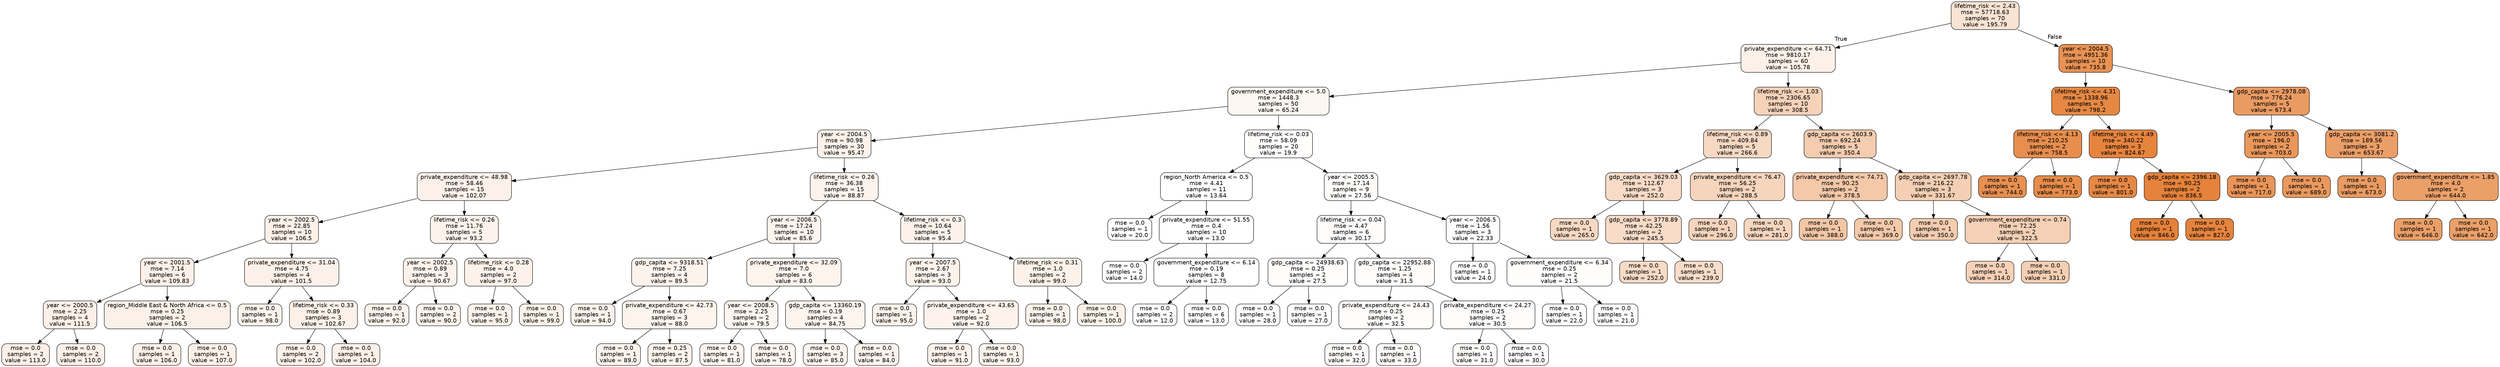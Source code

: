 digraph Tree {
node [shape=box, style="filled, rounded", color="black", fontname=helvetica] ;
edge [fontname=helvetica] ;
0 [label="lifetime_risk <= 2.43\nmse = 57718.63\nsamples = 70\nvalue = 195.79", fillcolor="#f9e3d3"] ;
1 [label="private_expenditure <= 64.71\nmse = 9810.17\nsamples = 60\nvalue = 105.78", fillcolor="#fcf1e9"] ;
0 -> 1 [labeldistance=2.5, labelangle=45, headlabel="True"] ;
2 [label="government_expenditure <= 5.0\nmse = 1448.3\nsamples = 50\nvalue = 65.24", fillcolor="#fdf7f2"] ;
1 -> 2 ;
3 [label="year <= 2004.5\nmse = 90.98\nsamples = 30\nvalue = 95.47", fillcolor="#fcf2eb"] ;
2 -> 3 ;
4 [label="private_expenditure <= 48.98\nmse = 58.46\nsamples = 15\nvalue = 102.07", fillcolor="#fcf1ea"] ;
3 -> 4 ;
5 [label="year <= 2002.5\nmse = 22.85\nsamples = 10\nvalue = 106.5", fillcolor="#fcf1e9"] ;
4 -> 5 ;
6 [label="year <= 2001.5\nmse = 7.14\nsamples = 6\nvalue = 109.83", fillcolor="#fcf0e8"] ;
5 -> 6 ;
7 [label="year <= 2000.5\nmse = 2.25\nsamples = 4\nvalue = 111.5", fillcolor="#fcf0e7"] ;
6 -> 7 ;
8 [label="mse = 0.0\nsamples = 2\nvalue = 113.0", fillcolor="#fcf0e7"] ;
7 -> 8 ;
9 [label="mse = 0.0\nsamples = 2\nvalue = 110.0", fillcolor="#fcf0e8"] ;
7 -> 9 ;
10 [label="region_Middle East & North Africa <= 0.5\nmse = 0.25\nsamples = 2\nvalue = 106.5", fillcolor="#fcf1e9"] ;
6 -> 10 ;
11 [label="mse = 0.0\nsamples = 1\nvalue = 106.0", fillcolor="#fcf1e9"] ;
10 -> 11 ;
12 [label="mse = 0.0\nsamples = 1\nvalue = 107.0", fillcolor="#fcf1e8"] ;
10 -> 12 ;
13 [label="private_expenditure <= 31.04\nmse = 4.75\nsamples = 4\nvalue = 101.5", fillcolor="#fcf1ea"] ;
5 -> 13 ;
14 [label="mse = 0.0\nsamples = 1\nvalue = 98.0", fillcolor="#fcf2eb"] ;
13 -> 14 ;
15 [label="lifetime_risk <= 0.33\nmse = 0.89\nsamples = 3\nvalue = 102.67", fillcolor="#fcf1e9"] ;
13 -> 15 ;
16 [label="mse = 0.0\nsamples = 2\nvalue = 102.0", fillcolor="#fcf1ea"] ;
15 -> 16 ;
17 [label="mse = 0.0\nsamples = 1\nvalue = 104.0", fillcolor="#fcf1e9"] ;
15 -> 17 ;
18 [label="lifetime_risk <= 0.26\nmse = 11.76\nsamples = 5\nvalue = 93.2", fillcolor="#fcf3ec"] ;
4 -> 18 ;
19 [label="year <= 2002.5\nmse = 0.89\nsamples = 3\nvalue = 90.67", fillcolor="#fdf3ec"] ;
18 -> 19 ;
20 [label="mse = 0.0\nsamples = 1\nvalue = 92.0", fillcolor="#fdf3ec"] ;
19 -> 20 ;
21 [label="mse = 0.0\nsamples = 2\nvalue = 90.0", fillcolor="#fdf3ec"] ;
19 -> 21 ;
22 [label="lifetime_risk <= 0.28\nmse = 4.0\nsamples = 2\nvalue = 97.0", fillcolor="#fcf2eb"] ;
18 -> 22 ;
23 [label="mse = 0.0\nsamples = 1\nvalue = 95.0", fillcolor="#fcf2eb"] ;
22 -> 23 ;
24 [label="mse = 0.0\nsamples = 1\nvalue = 99.0", fillcolor="#fcf2ea"] ;
22 -> 24 ;
25 [label="lifetime_risk <= 0.26\nmse = 36.38\nsamples = 15\nvalue = 88.87", fillcolor="#fdf3ed"] ;
3 -> 25 ;
26 [label="year <= 2006.5\nmse = 17.24\nsamples = 10\nvalue = 85.6", fillcolor="#fdf4ee"] ;
25 -> 26 ;
27 [label="gdp_capita <= 9318.51\nmse = 7.25\nsamples = 4\nvalue = 89.5", fillcolor="#fdf3ed"] ;
26 -> 27 ;
28 [label="mse = 0.0\nsamples = 1\nvalue = 94.0", fillcolor="#fcf3ec"] ;
27 -> 28 ;
29 [label="private_expenditure <= 42.73\nmse = 0.67\nsamples = 3\nvalue = 88.0", fillcolor="#fdf4ed"] ;
27 -> 29 ;
30 [label="mse = 0.0\nsamples = 1\nvalue = 89.0", fillcolor="#fdf3ed"] ;
29 -> 30 ;
31 [label="mse = 0.25\nsamples = 2\nvalue = 87.5", fillcolor="#fdf4ed"] ;
29 -> 31 ;
32 [label="private_expenditure <= 32.09\nmse = 7.0\nsamples = 6\nvalue = 83.0", fillcolor="#fdf4ee"] ;
26 -> 32 ;
33 [label="year <= 2008.5\nmse = 2.25\nsamples = 2\nvalue = 79.5", fillcolor="#fdf5ef"] ;
32 -> 33 ;
34 [label="mse = 0.0\nsamples = 1\nvalue = 81.0", fillcolor="#fdf5ef"] ;
33 -> 34 ;
35 [label="mse = 0.0\nsamples = 1\nvalue = 78.0", fillcolor="#fdf5ef"] ;
33 -> 35 ;
36 [label="gdp_capita <= 13360.19\nmse = 0.19\nsamples = 4\nvalue = 84.75", fillcolor="#fdf4ee"] ;
32 -> 36 ;
37 [label="mse = 0.0\nsamples = 3\nvalue = 85.0", fillcolor="#fdf4ee"] ;
36 -> 37 ;
38 [label="mse = 0.0\nsamples = 1\nvalue = 84.0", fillcolor="#fdf4ee"] ;
36 -> 38 ;
39 [label="lifetime_risk <= 0.3\nmse = 10.64\nsamples = 5\nvalue = 95.4", fillcolor="#fcf2eb"] ;
25 -> 39 ;
40 [label="year <= 2007.5\nmse = 2.67\nsamples = 3\nvalue = 93.0", fillcolor="#fcf3ec"] ;
39 -> 40 ;
41 [label="mse = 0.0\nsamples = 1\nvalue = 95.0", fillcolor="#fcf2eb"] ;
40 -> 41 ;
42 [label="private_expenditure <= 43.65\nmse = 1.0\nsamples = 2\nvalue = 92.0", fillcolor="#fdf3ec"] ;
40 -> 42 ;
43 [label="mse = 0.0\nsamples = 1\nvalue = 91.0", fillcolor="#fdf3ec"] ;
42 -> 43 ;
44 [label="mse = 0.0\nsamples = 1\nvalue = 93.0", fillcolor="#fcf3ec"] ;
42 -> 44 ;
45 [label="lifetime_risk <= 0.31\nmse = 1.0\nsamples = 2\nvalue = 99.0", fillcolor="#fcf2ea"] ;
39 -> 45 ;
46 [label="mse = 0.0\nsamples = 1\nvalue = 98.0", fillcolor="#fcf2eb"] ;
45 -> 46 ;
47 [label="mse = 0.0\nsamples = 1\nvalue = 100.0", fillcolor="#fcf2ea"] ;
45 -> 47 ;
48 [label="lifetime_risk <= 0.03\nmse = 58.09\nsamples = 20\nvalue = 19.9", fillcolor="#fffefd"] ;
2 -> 48 ;
49 [label="region_North America <= 0.5\nmse = 4.41\nsamples = 11\nvalue = 13.64", fillcolor="#ffffff"] ;
48 -> 49 ;
50 [label="mse = 0.0\nsamples = 1\nvalue = 20.0", fillcolor="#fffefd"] ;
49 -> 50 ;
51 [label="private_expenditure <= 51.55\nmse = 0.4\nsamples = 10\nvalue = 13.0", fillcolor="#ffffff"] ;
49 -> 51 ;
52 [label="mse = 0.0\nsamples = 2\nvalue = 14.0", fillcolor="#ffffff"] ;
51 -> 52 ;
53 [label="government_expenditure <= 6.14\nmse = 0.19\nsamples = 8\nvalue = 12.75", fillcolor="#ffffff"] ;
51 -> 53 ;
54 [label="mse = 0.0\nsamples = 2\nvalue = 12.0", fillcolor="#ffffff"] ;
53 -> 54 ;
55 [label="mse = 0.0\nsamples = 6\nvalue = 13.0", fillcolor="#ffffff"] ;
53 -> 55 ;
56 [label="year <= 2005.5\nmse = 17.14\nsamples = 9\nvalue = 27.56", fillcolor="#fffdfb"] ;
48 -> 56 ;
57 [label="lifetime_risk <= 0.04\nmse = 4.47\nsamples = 6\nvalue = 30.17", fillcolor="#fefcfb"] ;
56 -> 57 ;
58 [label="gdp_capita <= 24938.63\nmse = 0.25\nsamples = 2\nvalue = 27.5", fillcolor="#fffdfb"] ;
57 -> 58 ;
59 [label="mse = 0.0\nsamples = 1\nvalue = 28.0", fillcolor="#fffdfb"] ;
58 -> 59 ;
60 [label="mse = 0.0\nsamples = 1\nvalue = 27.0", fillcolor="#fffdfb"] ;
58 -> 60 ;
61 [label="gdp_capita <= 22952.88\nmse = 1.25\nsamples = 4\nvalue = 31.5", fillcolor="#fefcfa"] ;
57 -> 61 ;
62 [label="private_expenditure <= 24.43\nmse = 0.25\nsamples = 2\nvalue = 32.5", fillcolor="#fefcfa"] ;
61 -> 62 ;
63 [label="mse = 0.0\nsamples = 1\nvalue = 32.0", fillcolor="#fefcfa"] ;
62 -> 63 ;
64 [label="mse = 0.0\nsamples = 1\nvalue = 33.0", fillcolor="#fefcfa"] ;
62 -> 64 ;
65 [label="private_expenditure <= 24.27\nmse = 0.25\nsamples = 2\nvalue = 30.5", fillcolor="#fefcfb"] ;
61 -> 65 ;
66 [label="mse = 0.0\nsamples = 1\nvalue = 31.0", fillcolor="#fefcfa"] ;
65 -> 66 ;
67 [label="mse = 0.0\nsamples = 1\nvalue = 30.0", fillcolor="#fefcfb"] ;
65 -> 67 ;
68 [label="year <= 2006.5\nmse = 1.56\nsamples = 3\nvalue = 22.33", fillcolor="#fffdfd"] ;
56 -> 68 ;
69 [label="mse = 0.0\nsamples = 1\nvalue = 24.0", fillcolor="#fffdfc"] ;
68 -> 69 ;
70 [label="government_expenditure <= 6.34\nmse = 0.25\nsamples = 2\nvalue = 21.5", fillcolor="#fffefd"] ;
68 -> 70 ;
71 [label="mse = 0.0\nsamples = 1\nvalue = 22.0", fillcolor="#fffdfd"] ;
70 -> 71 ;
72 [label="mse = 0.0\nsamples = 1\nvalue = 21.0", fillcolor="#fffefd"] ;
70 -> 72 ;
73 [label="lifetime_risk <= 1.03\nmse = 2306.65\nsamples = 10\nvalue = 308.5", fillcolor="#f6d2b9"] ;
1 -> 73 ;
74 [label="lifetime_risk <= 0.89\nmse = 409.84\nsamples = 5\nvalue = 266.6", fillcolor="#f7d9c3"] ;
73 -> 74 ;
75 [label="gdp_capita <= 3629.03\nmse = 112.67\nsamples = 3\nvalue = 252.0", fillcolor="#f8dbc6"] ;
74 -> 75 ;
76 [label="mse = 0.0\nsamples = 1\nvalue = 265.0", fillcolor="#f7d9c3"] ;
75 -> 76 ;
77 [label="gdp_capita <= 3778.89\nmse = 42.25\nsamples = 2\nvalue = 245.5", fillcolor="#f8dcc8"] ;
75 -> 77 ;
78 [label="mse = 0.0\nsamples = 1\nvalue = 252.0", fillcolor="#f8dbc6"] ;
77 -> 78 ;
79 [label="mse = 0.0\nsamples = 1\nvalue = 239.0", fillcolor="#f8ddc9"] ;
77 -> 79 ;
80 [label="private_expenditure <= 76.47\nmse = 56.25\nsamples = 2\nvalue = 288.5", fillcolor="#f6d5bd"] ;
74 -> 80 ;
81 [label="mse = 0.0\nsamples = 1\nvalue = 296.0", fillcolor="#f6d4bc"] ;
80 -> 81 ;
82 [label="mse = 0.0\nsamples = 1\nvalue = 281.0", fillcolor="#f7d6bf"] ;
80 -> 82 ;
83 [label="gdp_capita <= 2603.9\nmse = 692.24\nsamples = 5\nvalue = 350.4", fillcolor="#f4ccaf"] ;
73 -> 83 ;
84 [label="private_expenditure <= 74.71\nmse = 90.25\nsamples = 2\nvalue = 378.5", fillcolor="#f4c8a8"] ;
83 -> 84 ;
85 [label="mse = 0.0\nsamples = 1\nvalue = 388.0", fillcolor="#f3c6a6"] ;
84 -> 85 ;
86 [label="mse = 0.0\nsamples = 1\nvalue = 369.0", fillcolor="#f4c9aa"] ;
84 -> 86 ;
87 [label="gdp_capita <= 2697.78\nmse = 216.22\nsamples = 3\nvalue = 331.67", fillcolor="#f5cfb3"] ;
83 -> 87 ;
88 [label="mse = 0.0\nsamples = 1\nvalue = 350.0", fillcolor="#f4ccaf"] ;
87 -> 88 ;
89 [label="government_expenditure <= 0.74\nmse = 72.25\nsamples = 2\nvalue = 322.5", fillcolor="#f5d0b5"] ;
87 -> 89 ;
90 [label="mse = 0.0\nsamples = 1\nvalue = 314.0", fillcolor="#f6d1b7"] ;
89 -> 90 ;
91 [label="mse = 0.0\nsamples = 1\nvalue = 331.0", fillcolor="#f5cfb3"] ;
89 -> 91 ;
92 [label="year <= 2004.5\nmse = 4951.36\nsamples = 10\nvalue = 735.8", fillcolor="#e89253"] ;
0 -> 92 [labeldistance=2.5, labelangle=-45, headlabel="False"] ;
93 [label="lifetime_risk <= 4.31\nmse = 1338.96\nsamples = 5\nvalue = 798.2", fillcolor="#e68844"] ;
92 -> 93 ;
94 [label="lifetime_risk <= 4.13\nmse = 210.25\nsamples = 2\nvalue = 758.5", fillcolor="#e88e4e"] ;
93 -> 94 ;
95 [label="mse = 0.0\nsamples = 1\nvalue = 744.0", fillcolor="#e89051"] ;
94 -> 95 ;
96 [label="mse = 0.0\nsamples = 1\nvalue = 773.0", fillcolor="#e78c4a"] ;
94 -> 96 ;
97 [label="lifetime_risk <= 4.49\nmse = 340.22\nsamples = 3\nvalue = 824.67", fillcolor="#e6843e"] ;
93 -> 97 ;
98 [label="mse = 0.0\nsamples = 1\nvalue = 801.0", fillcolor="#e68844"] ;
97 -> 98 ;
99 [label="gdp_capita <= 2396.18\nmse = 90.25\nsamples = 2\nvalue = 836.5", fillcolor="#e5823b"] ;
97 -> 99 ;
100 [label="mse = 0.0\nsamples = 1\nvalue = 846.0", fillcolor="#e58139"] ;
99 -> 100 ;
101 [label="mse = 0.0\nsamples = 1\nvalue = 827.0", fillcolor="#e6843e"] ;
99 -> 101 ;
102 [label="gdp_capita <= 2978.08\nmse = 776.24\nsamples = 5\nvalue = 673.4", fillcolor="#ea9b62"] ;
92 -> 102 ;
103 [label="year <= 2005.5\nmse = 196.0\nsamples = 2\nvalue = 703.0", fillcolor="#e9975b"] ;
102 -> 103 ;
104 [label="mse = 0.0\nsamples = 1\nvalue = 717.0", fillcolor="#e99458"] ;
103 -> 104 ;
105 [label="mse = 0.0\nsamples = 1\nvalue = 689.0", fillcolor="#ea995e"] ;
103 -> 105 ;
106 [label="gdp_capita <= 3081.2\nmse = 189.56\nsamples = 3\nvalue = 653.67", fillcolor="#eb9e67"] ;
102 -> 106 ;
107 [label="mse = 0.0\nsamples = 1\nvalue = 673.0", fillcolor="#ea9b62"] ;
106 -> 107 ;
108 [label="government_expenditure <= 1.85\nmse = 4.0\nsamples = 2\nvalue = 644.0", fillcolor="#eba069"] ;
106 -> 108 ;
109 [label="mse = 0.0\nsamples = 1\nvalue = 646.0", fillcolor="#eb9f68"] ;
108 -> 109 ;
110 [label="mse = 0.0\nsamples = 1\nvalue = 642.0", fillcolor="#eba069"] ;
108 -> 110 ;
}